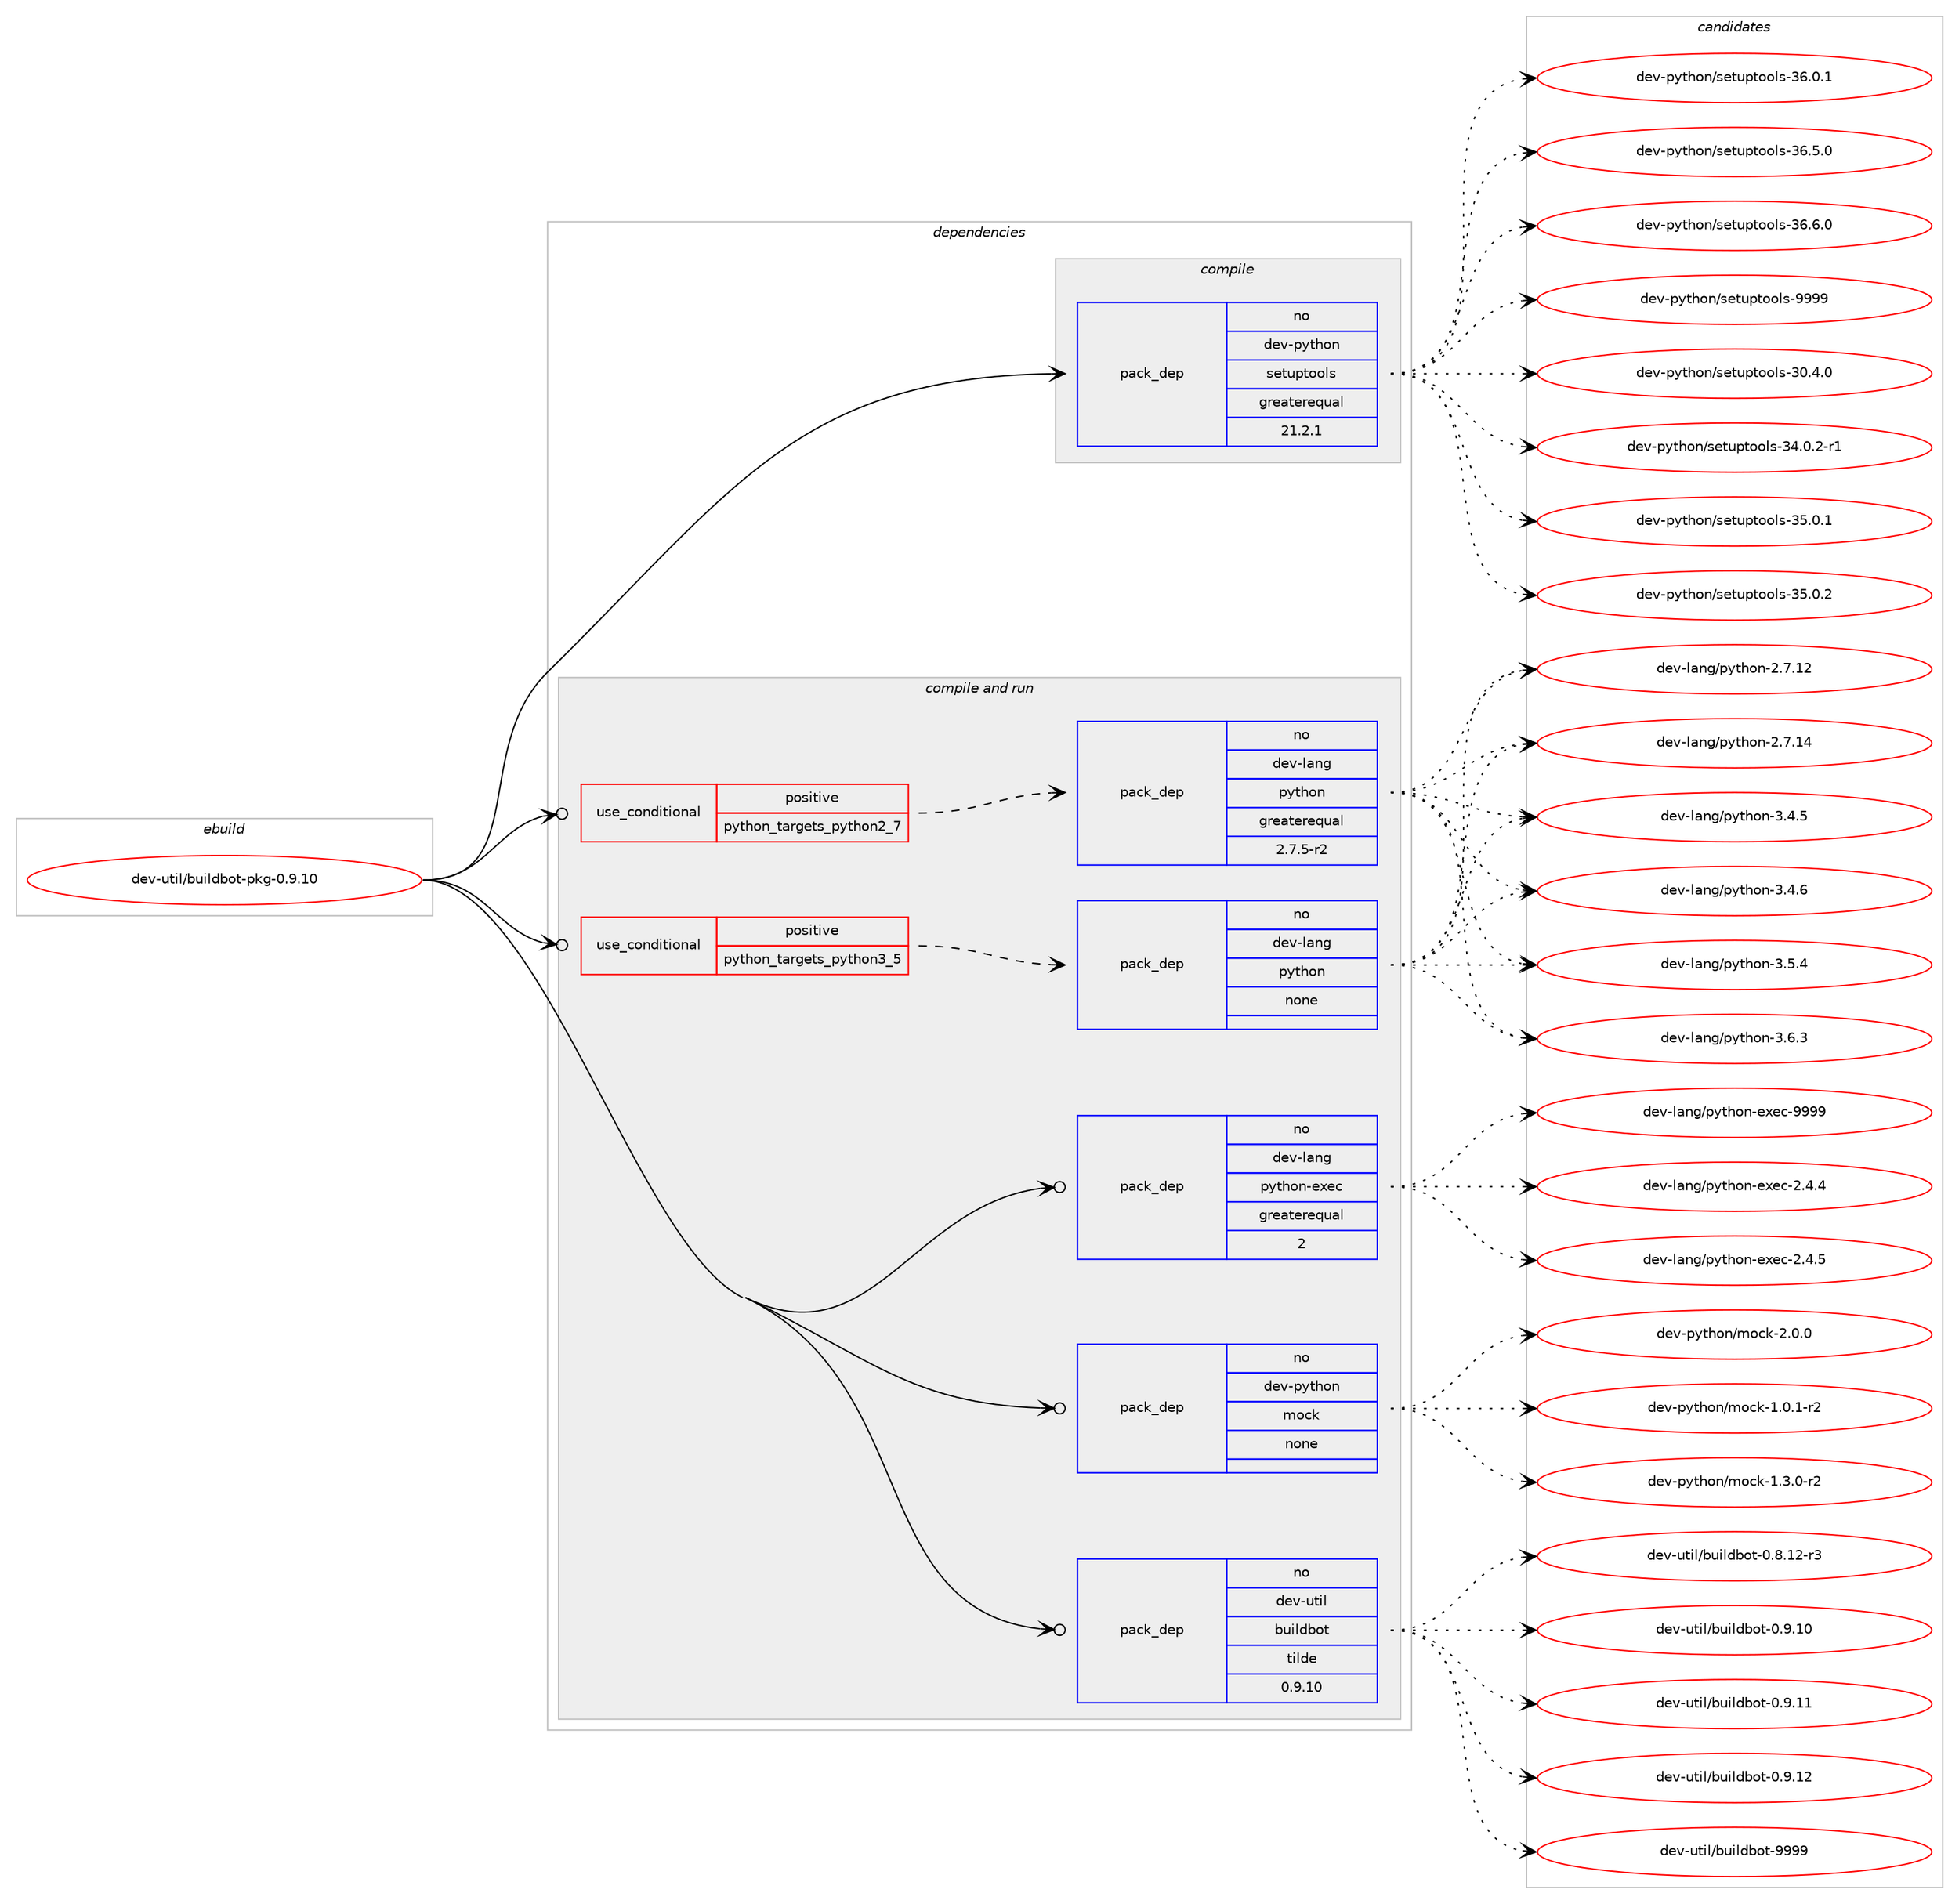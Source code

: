 digraph prolog {

# *************
# Graph options
# *************

newrank=true;
concentrate=true;
compound=true;
graph [rankdir=LR,fontname=Helvetica,fontsize=10,ranksep=1.5];#, ranksep=2.5, nodesep=0.2];
edge  [arrowhead=vee];
node  [fontname=Helvetica,fontsize=10];

# **********
# The ebuild
# **********

subgraph cluster_leftcol {
color=gray;
rank=same;
label=<<i>ebuild</i>>;
id [label="dev-util/buildbot-pkg-0.9.10", color=red, width=4, href="../dev-util/buildbot-pkg-0.9.10.svg"];
}

# ****************
# The dependencies
# ****************

subgraph cluster_midcol {
color=gray;
label=<<i>dependencies</i>>;
subgraph cluster_compile {
fillcolor="#eeeeee";
style=filled;
label=<<i>compile</i>>;
subgraph pack200805 {
dependency282402 [label=<<TABLE BORDER="0" CELLBORDER="1" CELLSPACING="0" CELLPADDING="4" WIDTH="220"><TR><TD ROWSPAN="6" CELLPADDING="30">pack_dep</TD></TR><TR><TD WIDTH="110">no</TD></TR><TR><TD>dev-python</TD></TR><TR><TD>setuptools</TD></TR><TR><TD>greaterequal</TD></TR><TR><TD>21.2.1</TD></TR></TABLE>>, shape=none, color=blue];
}
id:e -> dependency282402:w [weight=20,style="solid",arrowhead="vee"];
}
subgraph cluster_compileandrun {
fillcolor="#eeeeee";
style=filled;
label=<<i>compile and run</i>>;
subgraph cond77391 {
dependency282403 [label=<<TABLE BORDER="0" CELLBORDER="1" CELLSPACING="0" CELLPADDING="4"><TR><TD ROWSPAN="3" CELLPADDING="10">use_conditional</TD></TR><TR><TD>positive</TD></TR><TR><TD>python_targets_python2_7</TD></TR></TABLE>>, shape=none, color=red];
subgraph pack200806 {
dependency282404 [label=<<TABLE BORDER="0" CELLBORDER="1" CELLSPACING="0" CELLPADDING="4" WIDTH="220"><TR><TD ROWSPAN="6" CELLPADDING="30">pack_dep</TD></TR><TR><TD WIDTH="110">no</TD></TR><TR><TD>dev-lang</TD></TR><TR><TD>python</TD></TR><TR><TD>greaterequal</TD></TR><TR><TD>2.7.5-r2</TD></TR></TABLE>>, shape=none, color=blue];
}
dependency282403:e -> dependency282404:w [weight=20,style="dashed",arrowhead="vee"];
}
id:e -> dependency282403:w [weight=20,style="solid",arrowhead="odotvee"];
subgraph cond77392 {
dependency282405 [label=<<TABLE BORDER="0" CELLBORDER="1" CELLSPACING="0" CELLPADDING="4"><TR><TD ROWSPAN="3" CELLPADDING="10">use_conditional</TD></TR><TR><TD>positive</TD></TR><TR><TD>python_targets_python3_5</TD></TR></TABLE>>, shape=none, color=red];
subgraph pack200807 {
dependency282406 [label=<<TABLE BORDER="0" CELLBORDER="1" CELLSPACING="0" CELLPADDING="4" WIDTH="220"><TR><TD ROWSPAN="6" CELLPADDING="30">pack_dep</TD></TR><TR><TD WIDTH="110">no</TD></TR><TR><TD>dev-lang</TD></TR><TR><TD>python</TD></TR><TR><TD>none</TD></TR><TR><TD></TD></TR></TABLE>>, shape=none, color=blue];
}
dependency282405:e -> dependency282406:w [weight=20,style="dashed",arrowhead="vee"];
}
id:e -> dependency282405:w [weight=20,style="solid",arrowhead="odotvee"];
subgraph pack200808 {
dependency282407 [label=<<TABLE BORDER="0" CELLBORDER="1" CELLSPACING="0" CELLPADDING="4" WIDTH="220"><TR><TD ROWSPAN="6" CELLPADDING="30">pack_dep</TD></TR><TR><TD WIDTH="110">no</TD></TR><TR><TD>dev-lang</TD></TR><TR><TD>python-exec</TD></TR><TR><TD>greaterequal</TD></TR><TR><TD>2</TD></TR></TABLE>>, shape=none, color=blue];
}
id:e -> dependency282407:w [weight=20,style="solid",arrowhead="odotvee"];
subgraph pack200809 {
dependency282408 [label=<<TABLE BORDER="0" CELLBORDER="1" CELLSPACING="0" CELLPADDING="4" WIDTH="220"><TR><TD ROWSPAN="6" CELLPADDING="30">pack_dep</TD></TR><TR><TD WIDTH="110">no</TD></TR><TR><TD>dev-python</TD></TR><TR><TD>mock</TD></TR><TR><TD>none</TD></TR><TR><TD></TD></TR></TABLE>>, shape=none, color=blue];
}
id:e -> dependency282408:w [weight=20,style="solid",arrowhead="odotvee"];
subgraph pack200810 {
dependency282409 [label=<<TABLE BORDER="0" CELLBORDER="1" CELLSPACING="0" CELLPADDING="4" WIDTH="220"><TR><TD ROWSPAN="6" CELLPADDING="30">pack_dep</TD></TR><TR><TD WIDTH="110">no</TD></TR><TR><TD>dev-util</TD></TR><TR><TD>buildbot</TD></TR><TR><TD>tilde</TD></TR><TR><TD>0.9.10</TD></TR></TABLE>>, shape=none, color=blue];
}
id:e -> dependency282409:w [weight=20,style="solid",arrowhead="odotvee"];
}
subgraph cluster_run {
fillcolor="#eeeeee";
style=filled;
label=<<i>run</i>>;
}
}

# **************
# The candidates
# **************

subgraph cluster_choices {
rank=same;
color=gray;
label=<<i>candidates</i>>;

subgraph choice200805 {
color=black;
nodesep=1;
choice100101118451121211161041111104711510111611711211611111110811545514846524648 [label="dev-python/setuptools-30.4.0", color=red, width=4,href="../dev-python/setuptools-30.4.0.svg"];
choice1001011184511212111610411111047115101116117112116111111108115455152464846504511449 [label="dev-python/setuptools-34.0.2-r1", color=red, width=4,href="../dev-python/setuptools-34.0.2-r1.svg"];
choice100101118451121211161041111104711510111611711211611111110811545515346484649 [label="dev-python/setuptools-35.0.1", color=red, width=4,href="../dev-python/setuptools-35.0.1.svg"];
choice100101118451121211161041111104711510111611711211611111110811545515346484650 [label="dev-python/setuptools-35.0.2", color=red, width=4,href="../dev-python/setuptools-35.0.2.svg"];
choice100101118451121211161041111104711510111611711211611111110811545515446484649 [label="dev-python/setuptools-36.0.1", color=red, width=4,href="../dev-python/setuptools-36.0.1.svg"];
choice100101118451121211161041111104711510111611711211611111110811545515446534648 [label="dev-python/setuptools-36.5.0", color=red, width=4,href="../dev-python/setuptools-36.5.0.svg"];
choice100101118451121211161041111104711510111611711211611111110811545515446544648 [label="dev-python/setuptools-36.6.0", color=red, width=4,href="../dev-python/setuptools-36.6.0.svg"];
choice10010111845112121116104111110471151011161171121161111111081154557575757 [label="dev-python/setuptools-9999", color=red, width=4,href="../dev-python/setuptools-9999.svg"];
dependency282402:e -> choice100101118451121211161041111104711510111611711211611111110811545514846524648:w [style=dotted,weight="100"];
dependency282402:e -> choice1001011184511212111610411111047115101116117112116111111108115455152464846504511449:w [style=dotted,weight="100"];
dependency282402:e -> choice100101118451121211161041111104711510111611711211611111110811545515346484649:w [style=dotted,weight="100"];
dependency282402:e -> choice100101118451121211161041111104711510111611711211611111110811545515346484650:w [style=dotted,weight="100"];
dependency282402:e -> choice100101118451121211161041111104711510111611711211611111110811545515446484649:w [style=dotted,weight="100"];
dependency282402:e -> choice100101118451121211161041111104711510111611711211611111110811545515446534648:w [style=dotted,weight="100"];
dependency282402:e -> choice100101118451121211161041111104711510111611711211611111110811545515446544648:w [style=dotted,weight="100"];
dependency282402:e -> choice10010111845112121116104111110471151011161171121161111111081154557575757:w [style=dotted,weight="100"];
}
subgraph choice200806 {
color=black;
nodesep=1;
choice10010111845108971101034711212111610411111045504655464950 [label="dev-lang/python-2.7.12", color=red, width=4,href="../dev-lang/python-2.7.12.svg"];
choice10010111845108971101034711212111610411111045504655464952 [label="dev-lang/python-2.7.14", color=red, width=4,href="../dev-lang/python-2.7.14.svg"];
choice100101118451089711010347112121116104111110455146524653 [label="dev-lang/python-3.4.5", color=red, width=4,href="../dev-lang/python-3.4.5.svg"];
choice100101118451089711010347112121116104111110455146524654 [label="dev-lang/python-3.4.6", color=red, width=4,href="../dev-lang/python-3.4.6.svg"];
choice100101118451089711010347112121116104111110455146534652 [label="dev-lang/python-3.5.4", color=red, width=4,href="../dev-lang/python-3.5.4.svg"];
choice100101118451089711010347112121116104111110455146544651 [label="dev-lang/python-3.6.3", color=red, width=4,href="../dev-lang/python-3.6.3.svg"];
dependency282404:e -> choice10010111845108971101034711212111610411111045504655464950:w [style=dotted,weight="100"];
dependency282404:e -> choice10010111845108971101034711212111610411111045504655464952:w [style=dotted,weight="100"];
dependency282404:e -> choice100101118451089711010347112121116104111110455146524653:w [style=dotted,weight="100"];
dependency282404:e -> choice100101118451089711010347112121116104111110455146524654:w [style=dotted,weight="100"];
dependency282404:e -> choice100101118451089711010347112121116104111110455146534652:w [style=dotted,weight="100"];
dependency282404:e -> choice100101118451089711010347112121116104111110455146544651:w [style=dotted,weight="100"];
}
subgraph choice200807 {
color=black;
nodesep=1;
choice10010111845108971101034711212111610411111045504655464950 [label="dev-lang/python-2.7.12", color=red, width=4,href="../dev-lang/python-2.7.12.svg"];
choice10010111845108971101034711212111610411111045504655464952 [label="dev-lang/python-2.7.14", color=red, width=4,href="../dev-lang/python-2.7.14.svg"];
choice100101118451089711010347112121116104111110455146524653 [label="dev-lang/python-3.4.5", color=red, width=4,href="../dev-lang/python-3.4.5.svg"];
choice100101118451089711010347112121116104111110455146524654 [label="dev-lang/python-3.4.6", color=red, width=4,href="../dev-lang/python-3.4.6.svg"];
choice100101118451089711010347112121116104111110455146534652 [label="dev-lang/python-3.5.4", color=red, width=4,href="../dev-lang/python-3.5.4.svg"];
choice100101118451089711010347112121116104111110455146544651 [label="dev-lang/python-3.6.3", color=red, width=4,href="../dev-lang/python-3.6.3.svg"];
dependency282406:e -> choice10010111845108971101034711212111610411111045504655464950:w [style=dotted,weight="100"];
dependency282406:e -> choice10010111845108971101034711212111610411111045504655464952:w [style=dotted,weight="100"];
dependency282406:e -> choice100101118451089711010347112121116104111110455146524653:w [style=dotted,weight="100"];
dependency282406:e -> choice100101118451089711010347112121116104111110455146524654:w [style=dotted,weight="100"];
dependency282406:e -> choice100101118451089711010347112121116104111110455146534652:w [style=dotted,weight="100"];
dependency282406:e -> choice100101118451089711010347112121116104111110455146544651:w [style=dotted,weight="100"];
}
subgraph choice200808 {
color=black;
nodesep=1;
choice1001011184510897110103471121211161041111104510112010199455046524652 [label="dev-lang/python-exec-2.4.4", color=red, width=4,href="../dev-lang/python-exec-2.4.4.svg"];
choice1001011184510897110103471121211161041111104510112010199455046524653 [label="dev-lang/python-exec-2.4.5", color=red, width=4,href="../dev-lang/python-exec-2.4.5.svg"];
choice10010111845108971101034711212111610411111045101120101994557575757 [label="dev-lang/python-exec-9999", color=red, width=4,href="../dev-lang/python-exec-9999.svg"];
dependency282407:e -> choice1001011184510897110103471121211161041111104510112010199455046524652:w [style=dotted,weight="100"];
dependency282407:e -> choice1001011184510897110103471121211161041111104510112010199455046524653:w [style=dotted,weight="100"];
dependency282407:e -> choice10010111845108971101034711212111610411111045101120101994557575757:w [style=dotted,weight="100"];
}
subgraph choice200809 {
color=black;
nodesep=1;
choice1001011184511212111610411111047109111991074549464846494511450 [label="dev-python/mock-1.0.1-r2", color=red, width=4,href="../dev-python/mock-1.0.1-r2.svg"];
choice1001011184511212111610411111047109111991074549465146484511450 [label="dev-python/mock-1.3.0-r2", color=red, width=4,href="../dev-python/mock-1.3.0-r2.svg"];
choice100101118451121211161041111104710911199107455046484648 [label="dev-python/mock-2.0.0", color=red, width=4,href="../dev-python/mock-2.0.0.svg"];
dependency282408:e -> choice1001011184511212111610411111047109111991074549464846494511450:w [style=dotted,weight="100"];
dependency282408:e -> choice1001011184511212111610411111047109111991074549465146484511450:w [style=dotted,weight="100"];
dependency282408:e -> choice100101118451121211161041111104710911199107455046484648:w [style=dotted,weight="100"];
}
subgraph choice200810 {
color=black;
nodesep=1;
choice10010111845117116105108479811710510810098111116454846564649504511451 [label="dev-util/buildbot-0.8.12-r3", color=red, width=4,href="../dev-util/buildbot-0.8.12-r3.svg"];
choice1001011184511711610510847981171051081009811111645484657464948 [label="dev-util/buildbot-0.9.10", color=red, width=4,href="../dev-util/buildbot-0.9.10.svg"];
choice1001011184511711610510847981171051081009811111645484657464949 [label="dev-util/buildbot-0.9.11", color=red, width=4,href="../dev-util/buildbot-0.9.11.svg"];
choice1001011184511711610510847981171051081009811111645484657464950 [label="dev-util/buildbot-0.9.12", color=red, width=4,href="../dev-util/buildbot-0.9.12.svg"];
choice100101118451171161051084798117105108100981111164557575757 [label="dev-util/buildbot-9999", color=red, width=4,href="../dev-util/buildbot-9999.svg"];
dependency282409:e -> choice10010111845117116105108479811710510810098111116454846564649504511451:w [style=dotted,weight="100"];
dependency282409:e -> choice1001011184511711610510847981171051081009811111645484657464948:w [style=dotted,weight="100"];
dependency282409:e -> choice1001011184511711610510847981171051081009811111645484657464949:w [style=dotted,weight="100"];
dependency282409:e -> choice1001011184511711610510847981171051081009811111645484657464950:w [style=dotted,weight="100"];
dependency282409:e -> choice100101118451171161051084798117105108100981111164557575757:w [style=dotted,weight="100"];
}
}

}
